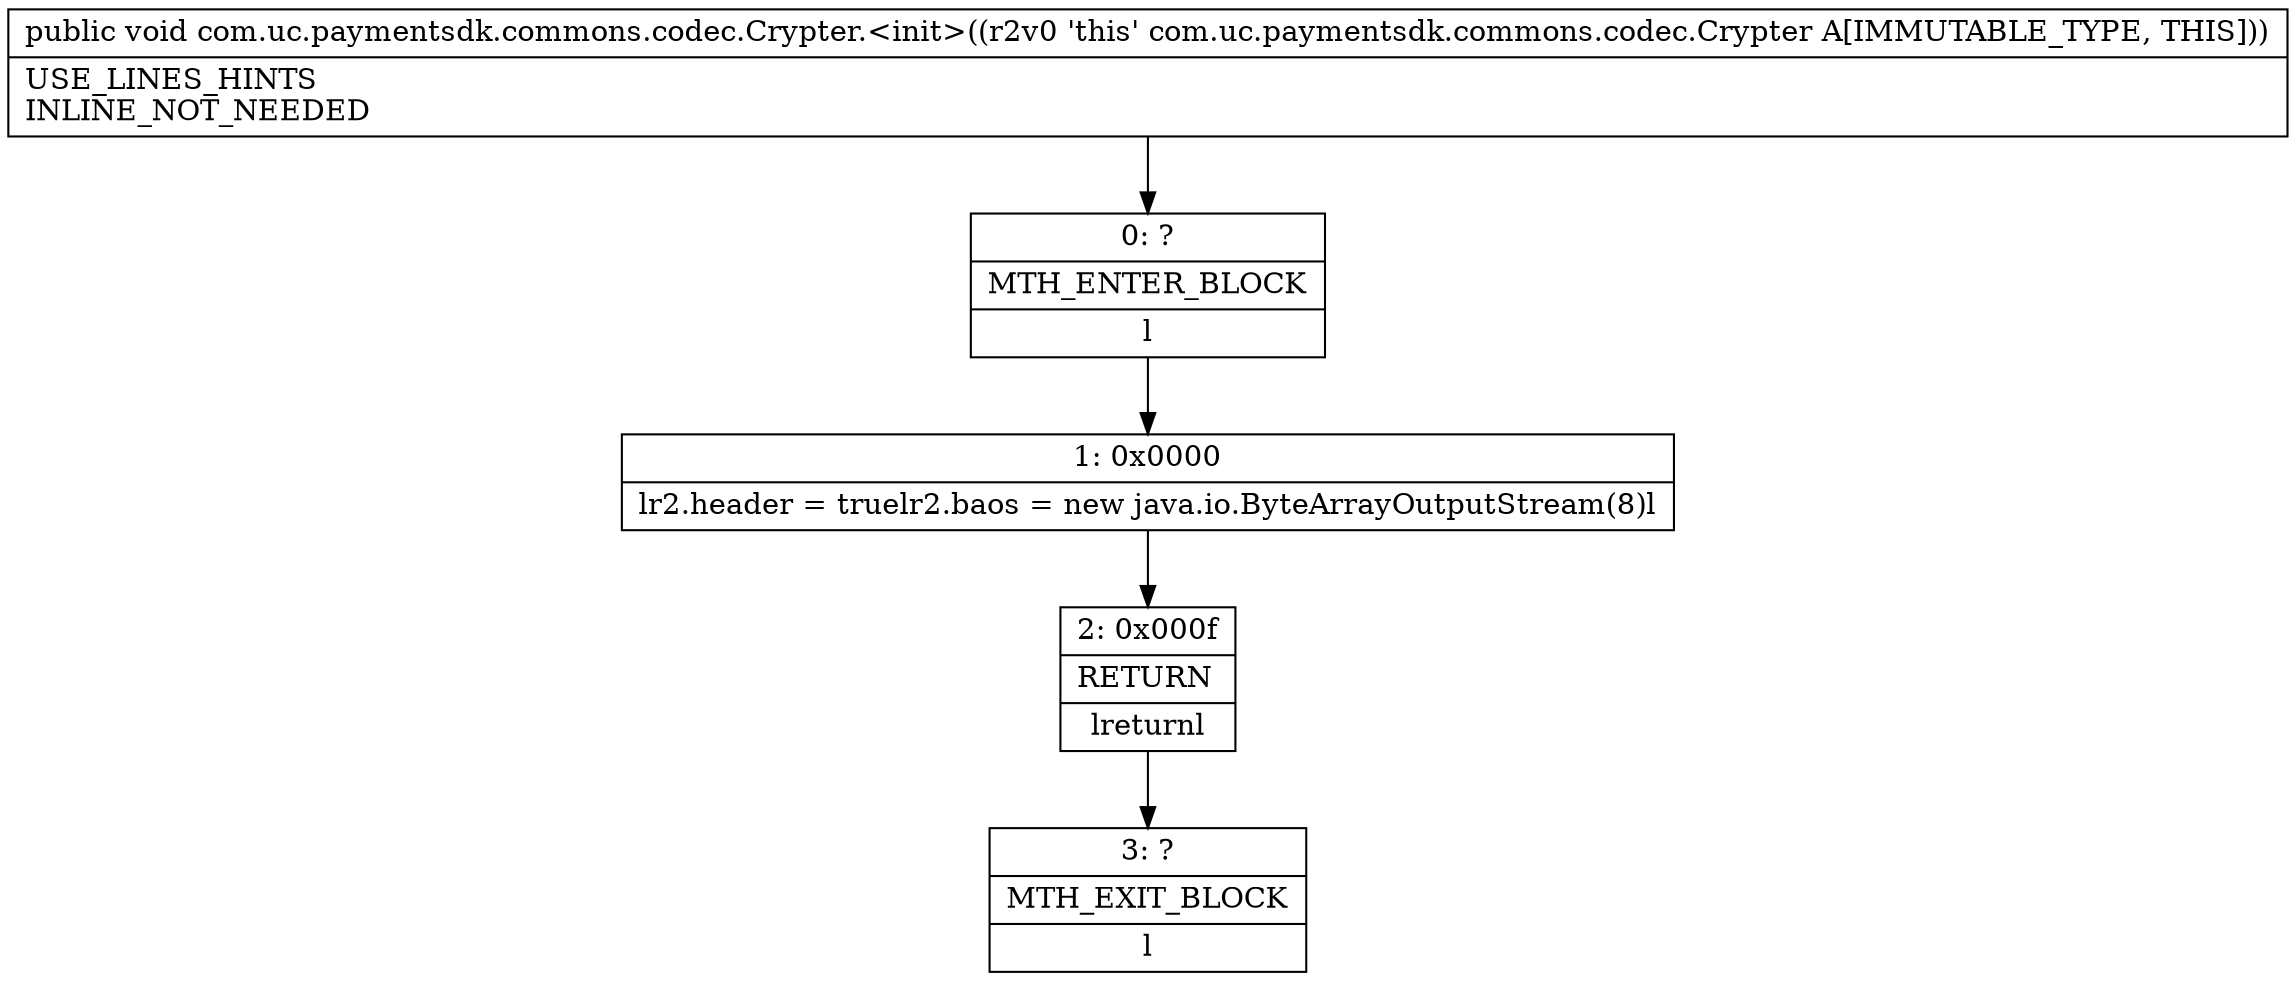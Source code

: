 digraph "CFG forcom.uc.paymentsdk.commons.codec.Crypter.\<init\>()V" {
Node_0 [shape=record,label="{0\:\ ?|MTH_ENTER_BLOCK\l|l}"];
Node_1 [shape=record,label="{1\:\ 0x0000|lr2.header = truelr2.baos = new java.io.ByteArrayOutputStream(8)l}"];
Node_2 [shape=record,label="{2\:\ 0x000f|RETURN\l|lreturnl}"];
Node_3 [shape=record,label="{3\:\ ?|MTH_EXIT_BLOCK\l|l}"];
MethodNode[shape=record,label="{public void com.uc.paymentsdk.commons.codec.Crypter.\<init\>((r2v0 'this' com.uc.paymentsdk.commons.codec.Crypter A[IMMUTABLE_TYPE, THIS]))  | USE_LINES_HINTS\lINLINE_NOT_NEEDED\l}"];
MethodNode -> Node_0;
Node_0 -> Node_1;
Node_1 -> Node_2;
Node_2 -> Node_3;
}

